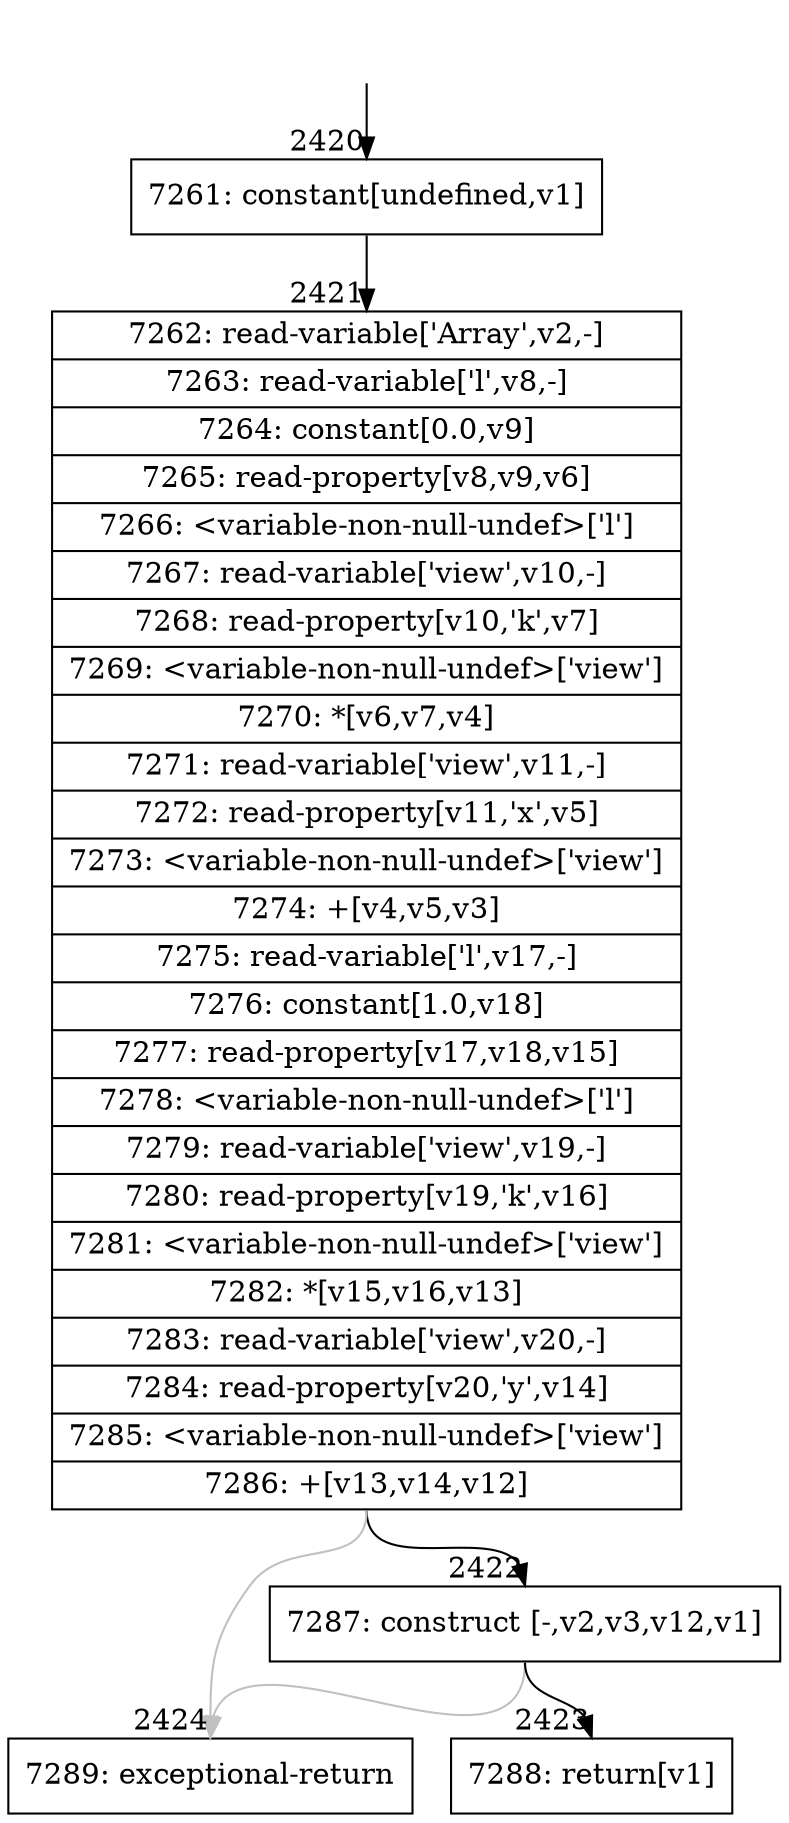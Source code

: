 digraph {
rankdir="TD"
BB_entry237[shape=none,label=""];
BB_entry237 -> BB2420 [tailport=s, headport=n, headlabel="    2420"]
BB2420 [shape=record label="{7261: constant[undefined,v1]}" ] 
BB2420 -> BB2421 [tailport=s, headport=n, headlabel="      2421"]
BB2421 [shape=record label="{7262: read-variable['Array',v2,-]|7263: read-variable['l',v8,-]|7264: constant[0.0,v9]|7265: read-property[v8,v9,v6]|7266: \<variable-non-null-undef\>['l']|7267: read-variable['view',v10,-]|7268: read-property[v10,'k',v7]|7269: \<variable-non-null-undef\>['view']|7270: *[v6,v7,v4]|7271: read-variable['view',v11,-]|7272: read-property[v11,'x',v5]|7273: \<variable-non-null-undef\>['view']|7274: +[v4,v5,v3]|7275: read-variable['l',v17,-]|7276: constant[1.0,v18]|7277: read-property[v17,v18,v15]|7278: \<variable-non-null-undef\>['l']|7279: read-variable['view',v19,-]|7280: read-property[v19,'k',v16]|7281: \<variable-non-null-undef\>['view']|7282: *[v15,v16,v13]|7283: read-variable['view',v20,-]|7284: read-property[v20,'y',v14]|7285: \<variable-non-null-undef\>['view']|7286: +[v13,v14,v12]}" ] 
BB2421 -> BB2422 [tailport=s, headport=n, headlabel="      2422"]
BB2421 -> BB2424 [tailport=s, headport=n, color=gray, headlabel="      2424"]
BB2422 [shape=record label="{7287: construct [-,v2,v3,v12,v1]}" ] 
BB2422 -> BB2423 [tailport=s, headport=n, headlabel="      2423"]
BB2422 -> BB2424 [tailport=s, headport=n, color=gray]
BB2423 [shape=record label="{7288: return[v1]}" ] 
BB2424 [shape=record label="{7289: exceptional-return}" ] 
//#$~ 1420
}
